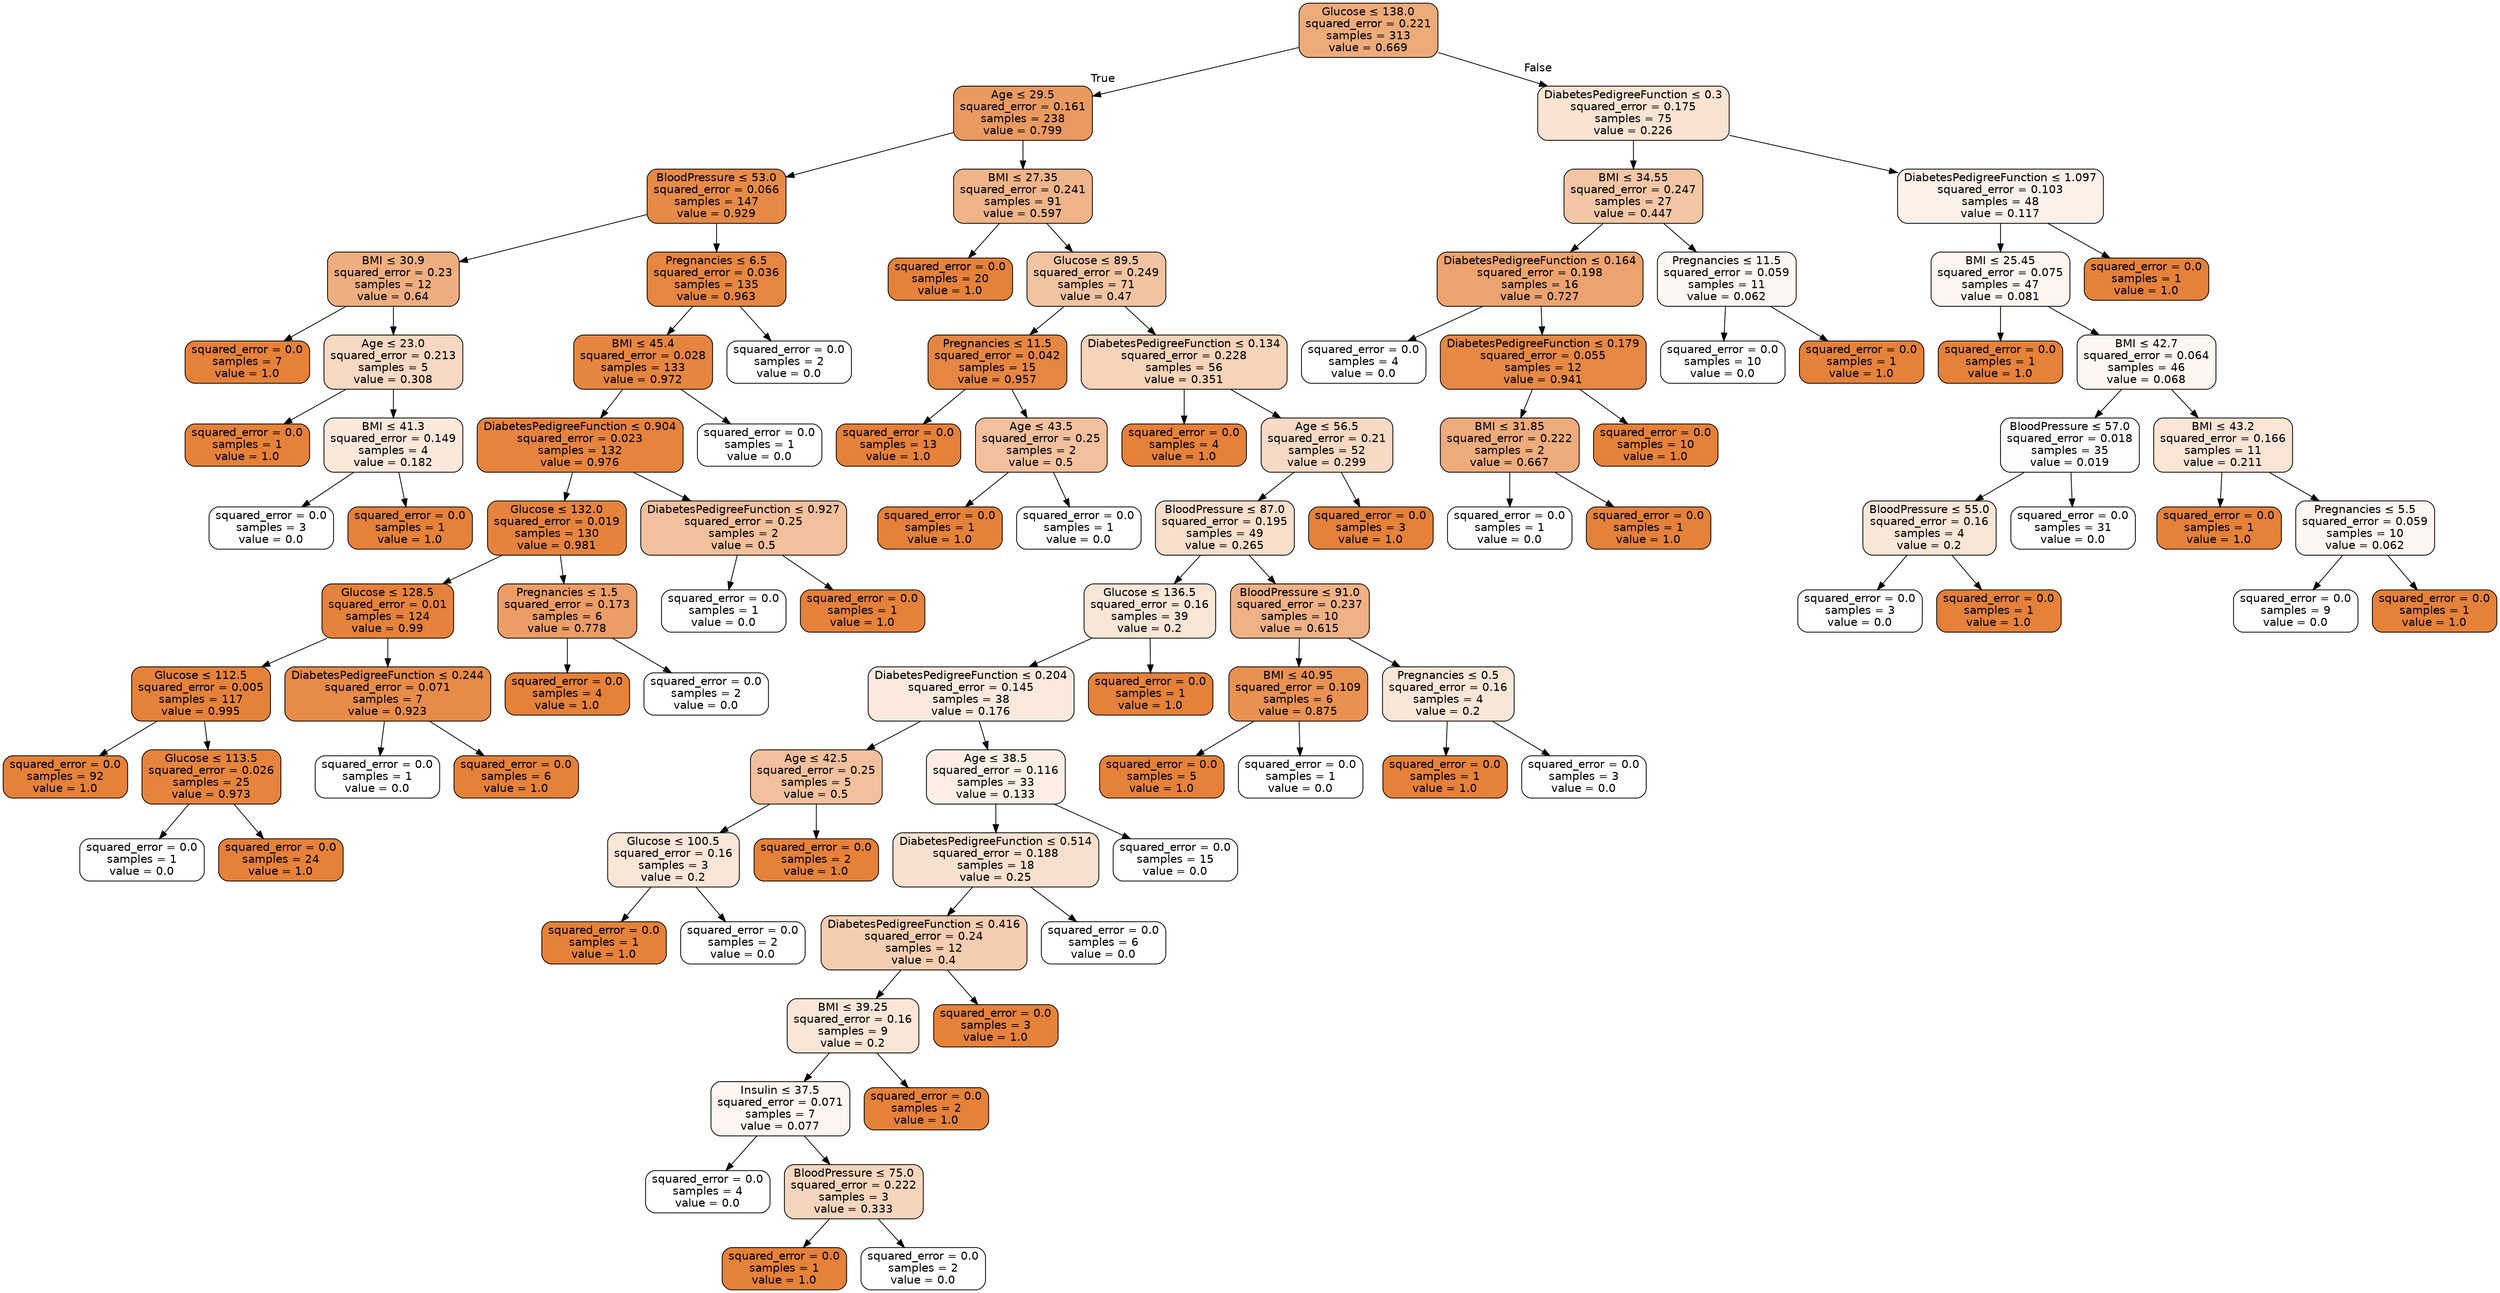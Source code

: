 digraph Tree {
node [shape=box, style="filled, rounded", color="black", fontname="helvetica"] ;
edge [fontname="helvetica"] ;
0 [label=<Glucose &le; 138.0<br/>squared_error = 0.221<br/>samples = 313<br/>value = 0.669>, fillcolor="#eeab7a"] ;
1 [label=<Age &le; 29.5<br/>squared_error = 0.161<br/>samples = 238<br/>value = 0.799>, fillcolor="#ea9a61"] ;
0 -> 1 [labeldistance=2.5, labelangle=45, headlabel="True"] ;
2 [label=<BloodPressure &le; 53.0<br/>squared_error = 0.066<br/>samples = 147<br/>value = 0.929>, fillcolor="#e78a47"] ;
1 -> 2 ;
3 [label=<BMI &le; 30.9<br/>squared_error = 0.23<br/>samples = 12<br/>value = 0.64>, fillcolor="#eeae80"] ;
2 -> 3 ;
4 [label=<squared_error = 0.0<br/>samples = 7<br/>value = 1.0>, fillcolor="#e58139"] ;
3 -> 4 ;
5 [label=<Age &le; 23.0<br/>squared_error = 0.213<br/>samples = 5<br/>value = 0.308>, fillcolor="#f7d8c2"] ;
3 -> 5 ;
6 [label=<squared_error = 0.0<br/>samples = 1<br/>value = 1.0>, fillcolor="#e58139"] ;
5 -> 6 ;
7 [label=<BMI &le; 41.3<br/>squared_error = 0.149<br/>samples = 4<br/>value = 0.182>, fillcolor="#fae8db"] ;
5 -> 7 ;
8 [label=<squared_error = 0.0<br/>samples = 3<br/>value = 0.0>, fillcolor="#ffffff"] ;
7 -> 8 ;
9 [label=<squared_error = 0.0<br/>samples = 1<br/>value = 1.0>, fillcolor="#e58139"] ;
7 -> 9 ;
10 [label=<Pregnancies &le; 6.5<br/>squared_error = 0.036<br/>samples = 135<br/>value = 0.963>, fillcolor="#e68640"] ;
2 -> 10 ;
11 [label=<BMI &le; 45.4<br/>squared_error = 0.028<br/>samples = 133<br/>value = 0.972>, fillcolor="#e6853f"] ;
10 -> 11 ;
12 [label=<DiabetesPedigreeFunction &le; 0.904<br/>squared_error = 0.023<br/>samples = 132<br/>value = 0.976>, fillcolor="#e6843e"] ;
11 -> 12 ;
13 [label=<Glucose &le; 132.0<br/>squared_error = 0.019<br/>samples = 130<br/>value = 0.981>, fillcolor="#e5833d"] ;
12 -> 13 ;
14 [label=<Glucose &le; 128.5<br/>squared_error = 0.01<br/>samples = 124<br/>value = 0.99>, fillcolor="#e5823b"] ;
13 -> 14 ;
15 [label=<Glucose &le; 112.5<br/>squared_error = 0.005<br/>samples = 117<br/>value = 0.995>, fillcolor="#e5823a"] ;
14 -> 15 ;
16 [label=<squared_error = 0.0<br/>samples = 92<br/>value = 1.0>, fillcolor="#e58139"] ;
15 -> 16 ;
17 [label=<Glucose &le; 113.5<br/>squared_error = 0.026<br/>samples = 25<br/>value = 0.973>, fillcolor="#e6843e"] ;
15 -> 17 ;
18 [label=<squared_error = 0.0<br/>samples = 1<br/>value = 0.0>, fillcolor="#ffffff"] ;
17 -> 18 ;
19 [label=<squared_error = 0.0<br/>samples = 24<br/>value = 1.0>, fillcolor="#e58139"] ;
17 -> 19 ;
20 [label=<DiabetesPedigreeFunction &le; 0.244<br/>squared_error = 0.071<br/>samples = 7<br/>value = 0.923>, fillcolor="#e78b48"] ;
14 -> 20 ;
21 [label=<squared_error = 0.0<br/>samples = 1<br/>value = 0.0>, fillcolor="#ffffff"] ;
20 -> 21 ;
22 [label=<squared_error = 0.0<br/>samples = 6<br/>value = 1.0>, fillcolor="#e58139"] ;
20 -> 22 ;
23 [label=<Pregnancies &le; 1.5<br/>squared_error = 0.173<br/>samples = 6<br/>value = 0.778>, fillcolor="#eb9d65"] ;
13 -> 23 ;
24 [label=<squared_error = 0.0<br/>samples = 4<br/>value = 1.0>, fillcolor="#e58139"] ;
23 -> 24 ;
25 [label=<squared_error = 0.0<br/>samples = 2<br/>value = 0.0>, fillcolor="#ffffff"] ;
23 -> 25 ;
26 [label=<DiabetesPedigreeFunction &le; 0.927<br/>squared_error = 0.25<br/>samples = 2<br/>value = 0.5>, fillcolor="#f2c09c"] ;
12 -> 26 ;
27 [label=<squared_error = 0.0<br/>samples = 1<br/>value = 0.0>, fillcolor="#ffffff"] ;
26 -> 27 ;
28 [label=<squared_error = 0.0<br/>samples = 1<br/>value = 1.0>, fillcolor="#e58139"] ;
26 -> 28 ;
29 [label=<squared_error = 0.0<br/>samples = 1<br/>value = 0.0>, fillcolor="#ffffff"] ;
11 -> 29 ;
30 [label=<squared_error = 0.0<br/>samples = 2<br/>value = 0.0>, fillcolor="#ffffff"] ;
10 -> 30 ;
31 [label=<BMI &le; 27.35<br/>squared_error = 0.241<br/>samples = 91<br/>value = 0.597>, fillcolor="#efb489"] ;
1 -> 31 ;
32 [label=<squared_error = 0.0<br/>samples = 20<br/>value = 1.0>, fillcolor="#e58139"] ;
31 -> 32 ;
33 [label=<Glucose &le; 89.5<br/>squared_error = 0.249<br/>samples = 71<br/>value = 0.47>, fillcolor="#f3c4a2"] ;
31 -> 33 ;
34 [label=<Pregnancies &le; 11.5<br/>squared_error = 0.042<br/>samples = 15<br/>value = 0.957>, fillcolor="#e68642"] ;
33 -> 34 ;
35 [label=<squared_error = 0.0<br/>samples = 13<br/>value = 1.0>, fillcolor="#e58139"] ;
34 -> 35 ;
36 [label=<Age &le; 43.5<br/>squared_error = 0.25<br/>samples = 2<br/>value = 0.5>, fillcolor="#f2c09c"] ;
34 -> 36 ;
37 [label=<squared_error = 0.0<br/>samples = 1<br/>value = 1.0>, fillcolor="#e58139"] ;
36 -> 37 ;
38 [label=<squared_error = 0.0<br/>samples = 1<br/>value = 0.0>, fillcolor="#ffffff"] ;
36 -> 38 ;
39 [label=<DiabetesPedigreeFunction &le; 0.134<br/>squared_error = 0.228<br/>samples = 56<br/>value = 0.351>, fillcolor="#f6d3b9"] ;
33 -> 39 ;
40 [label=<squared_error = 0.0<br/>samples = 4<br/>value = 1.0>, fillcolor="#e58139"] ;
39 -> 40 ;
41 [label=<Age &le; 56.5<br/>squared_error = 0.21<br/>samples = 52<br/>value = 0.299>, fillcolor="#f7d9c4"] ;
39 -> 41 ;
42 [label=<BloodPressure &le; 87.0<br/>squared_error = 0.195<br/>samples = 49<br/>value = 0.265>, fillcolor="#f8decb"] ;
41 -> 42 ;
43 [label=<Glucose &le; 136.5<br/>squared_error = 0.16<br/>samples = 39<br/>value = 0.2>, fillcolor="#fae6d7"] ;
42 -> 43 ;
44 [label=<DiabetesPedigreeFunction &le; 0.204<br/>squared_error = 0.145<br/>samples = 38<br/>value = 0.176>, fillcolor="#fae9dc"] ;
43 -> 44 ;
45 [label=<Age &le; 42.5<br/>squared_error = 0.25<br/>samples = 5<br/>value = 0.5>, fillcolor="#f2c09c"] ;
44 -> 45 ;
46 [label=<Glucose &le; 100.5<br/>squared_error = 0.16<br/>samples = 3<br/>value = 0.2>, fillcolor="#fae6d7"] ;
45 -> 46 ;
47 [label=<squared_error = 0.0<br/>samples = 1<br/>value = 1.0>, fillcolor="#e58139"] ;
46 -> 47 ;
48 [label=<squared_error = 0.0<br/>samples = 2<br/>value = 0.0>, fillcolor="#ffffff"] ;
46 -> 48 ;
49 [label=<squared_error = 0.0<br/>samples = 2<br/>value = 1.0>, fillcolor="#e58139"] ;
45 -> 49 ;
50 [label=<Age &le; 38.5<br/>squared_error = 0.116<br/>samples = 33<br/>value = 0.133>, fillcolor="#fceee5"] ;
44 -> 50 ;
51 [label=<DiabetesPedigreeFunction &le; 0.514<br/>squared_error = 0.188<br/>samples = 18<br/>value = 0.25>, fillcolor="#f8e0ce"] ;
50 -> 51 ;
52 [label=<DiabetesPedigreeFunction &le; 0.416<br/>squared_error = 0.24<br/>samples = 12<br/>value = 0.4>, fillcolor="#f5cdb0"] ;
51 -> 52 ;
53 [label=<BMI &le; 39.25<br/>squared_error = 0.16<br/>samples = 9<br/>value = 0.2>, fillcolor="#fae6d7"] ;
52 -> 53 ;
54 [label=<Insulin &le; 37.5<br/>squared_error = 0.071<br/>samples = 7<br/>value = 0.077>, fillcolor="#fdf5f0"] ;
53 -> 54 ;
55 [label=<squared_error = 0.0<br/>samples = 4<br/>value = 0.0>, fillcolor="#ffffff"] ;
54 -> 55 ;
56 [label=<BloodPressure &le; 75.0<br/>squared_error = 0.222<br/>samples = 3<br/>value = 0.333>, fillcolor="#f6d5bd"] ;
54 -> 56 ;
57 [label=<squared_error = 0.0<br/>samples = 1<br/>value = 1.0>, fillcolor="#e58139"] ;
56 -> 57 ;
58 [label=<squared_error = 0.0<br/>samples = 2<br/>value = 0.0>, fillcolor="#ffffff"] ;
56 -> 58 ;
59 [label=<squared_error = 0.0<br/>samples = 2<br/>value = 1.0>, fillcolor="#e58139"] ;
53 -> 59 ;
60 [label=<squared_error = 0.0<br/>samples = 3<br/>value = 1.0>, fillcolor="#e58139"] ;
52 -> 60 ;
61 [label=<squared_error = 0.0<br/>samples = 6<br/>value = 0.0>, fillcolor="#ffffff"] ;
51 -> 61 ;
62 [label=<squared_error = 0.0<br/>samples = 15<br/>value = 0.0>, fillcolor="#ffffff"] ;
50 -> 62 ;
63 [label=<squared_error = 0.0<br/>samples = 1<br/>value = 1.0>, fillcolor="#e58139"] ;
43 -> 63 ;
64 [label=<BloodPressure &le; 91.0<br/>squared_error = 0.237<br/>samples = 10<br/>value = 0.615>, fillcolor="#efb185"] ;
42 -> 64 ;
65 [label=<BMI &le; 40.95<br/>squared_error = 0.109<br/>samples = 6<br/>value = 0.875>, fillcolor="#e89152"] ;
64 -> 65 ;
66 [label=<squared_error = 0.0<br/>samples = 5<br/>value = 1.0>, fillcolor="#e58139"] ;
65 -> 66 ;
67 [label=<squared_error = 0.0<br/>samples = 1<br/>value = 0.0>, fillcolor="#ffffff"] ;
65 -> 67 ;
68 [label=<Pregnancies &le; 0.5<br/>squared_error = 0.16<br/>samples = 4<br/>value = 0.2>, fillcolor="#fae6d7"] ;
64 -> 68 ;
69 [label=<squared_error = 0.0<br/>samples = 1<br/>value = 1.0>, fillcolor="#e58139"] ;
68 -> 69 ;
70 [label=<squared_error = 0.0<br/>samples = 3<br/>value = 0.0>, fillcolor="#ffffff"] ;
68 -> 70 ;
71 [label=<squared_error = 0.0<br/>samples = 3<br/>value = 1.0>, fillcolor="#e58139"] ;
41 -> 71 ;
72 [label=<DiabetesPedigreeFunction &le; 0.3<br/>squared_error = 0.175<br/>samples = 75<br/>value = 0.226>, fillcolor="#f9e3d2"] ;
0 -> 72 [labeldistance=2.5, labelangle=-45, headlabel="False"] ;
73 [label=<BMI &le; 34.55<br/>squared_error = 0.247<br/>samples = 27<br/>value = 0.447>, fillcolor="#f3c7a6"] ;
72 -> 73 ;
74 [label=<DiabetesPedigreeFunction &le; 0.164<br/>squared_error = 0.198<br/>samples = 16<br/>value = 0.727>, fillcolor="#eca36f"] ;
73 -> 74 ;
75 [label=<squared_error = 0.0<br/>samples = 4<br/>value = 0.0>, fillcolor="#ffffff"] ;
74 -> 75 ;
76 [label=<DiabetesPedigreeFunction &le; 0.179<br/>squared_error = 0.055<br/>samples = 12<br/>value = 0.941>, fillcolor="#e78845"] ;
74 -> 76 ;
77 [label=<BMI &le; 31.85<br/>squared_error = 0.222<br/>samples = 2<br/>value = 0.667>, fillcolor="#eeab7b"] ;
76 -> 77 ;
78 [label=<squared_error = 0.0<br/>samples = 1<br/>value = 0.0>, fillcolor="#ffffff"] ;
77 -> 78 ;
79 [label=<squared_error = 0.0<br/>samples = 1<br/>value = 1.0>, fillcolor="#e58139"] ;
77 -> 79 ;
80 [label=<squared_error = 0.0<br/>samples = 10<br/>value = 1.0>, fillcolor="#e58139"] ;
76 -> 80 ;
81 [label=<Pregnancies &le; 11.5<br/>squared_error = 0.059<br/>samples = 11<br/>value = 0.062>, fillcolor="#fdf7f3"] ;
73 -> 81 ;
82 [label=<squared_error = 0.0<br/>samples = 10<br/>value = 0.0>, fillcolor="#ffffff"] ;
81 -> 82 ;
83 [label=<squared_error = 0.0<br/>samples = 1<br/>value = 1.0>, fillcolor="#e58139"] ;
81 -> 83 ;
84 [label=<DiabetesPedigreeFunction &le; 1.097<br/>squared_error = 0.103<br/>samples = 48<br/>value = 0.117>, fillcolor="#fcf0e8"] ;
72 -> 84 ;
85 [label=<BMI &le; 25.45<br/>squared_error = 0.075<br/>samples = 47<br/>value = 0.081>, fillcolor="#fdf5ef"] ;
84 -> 85 ;
86 [label=<squared_error = 0.0<br/>samples = 1<br/>value = 1.0>, fillcolor="#e58139"] ;
85 -> 86 ;
87 [label=<BMI &le; 42.7<br/>squared_error = 0.064<br/>samples = 46<br/>value = 0.068>, fillcolor="#fdf6f1"] ;
85 -> 87 ;
88 [label=<BloodPressure &le; 57.0<br/>squared_error = 0.018<br/>samples = 35<br/>value = 0.019>, fillcolor="#fffdfb"] ;
87 -> 88 ;
89 [label=<BloodPressure &le; 55.0<br/>squared_error = 0.16<br/>samples = 4<br/>value = 0.2>, fillcolor="#fae6d7"] ;
88 -> 89 ;
90 [label=<squared_error = 0.0<br/>samples = 3<br/>value = 0.0>, fillcolor="#ffffff"] ;
89 -> 90 ;
91 [label=<squared_error = 0.0<br/>samples = 1<br/>value = 1.0>, fillcolor="#e58139"] ;
89 -> 91 ;
92 [label=<squared_error = 0.0<br/>samples = 31<br/>value = 0.0>, fillcolor="#ffffff"] ;
88 -> 92 ;
93 [label=<BMI &le; 43.2<br/>squared_error = 0.166<br/>samples = 11<br/>value = 0.211>, fillcolor="#fae4d5"] ;
87 -> 93 ;
94 [label=<squared_error = 0.0<br/>samples = 1<br/>value = 1.0>, fillcolor="#e58139"] ;
93 -> 94 ;
95 [label=<Pregnancies &le; 5.5<br/>squared_error = 0.059<br/>samples = 10<br/>value = 0.062>, fillcolor="#fdf7f3"] ;
93 -> 95 ;
96 [label=<squared_error = 0.0<br/>samples = 9<br/>value = 0.0>, fillcolor="#ffffff"] ;
95 -> 96 ;
97 [label=<squared_error = 0.0<br/>samples = 1<br/>value = 1.0>, fillcolor="#e58139"] ;
95 -> 97 ;
98 [label=<squared_error = 0.0<br/>samples = 1<br/>value = 1.0>, fillcolor="#e58139"] ;
84 -> 98 ;
}